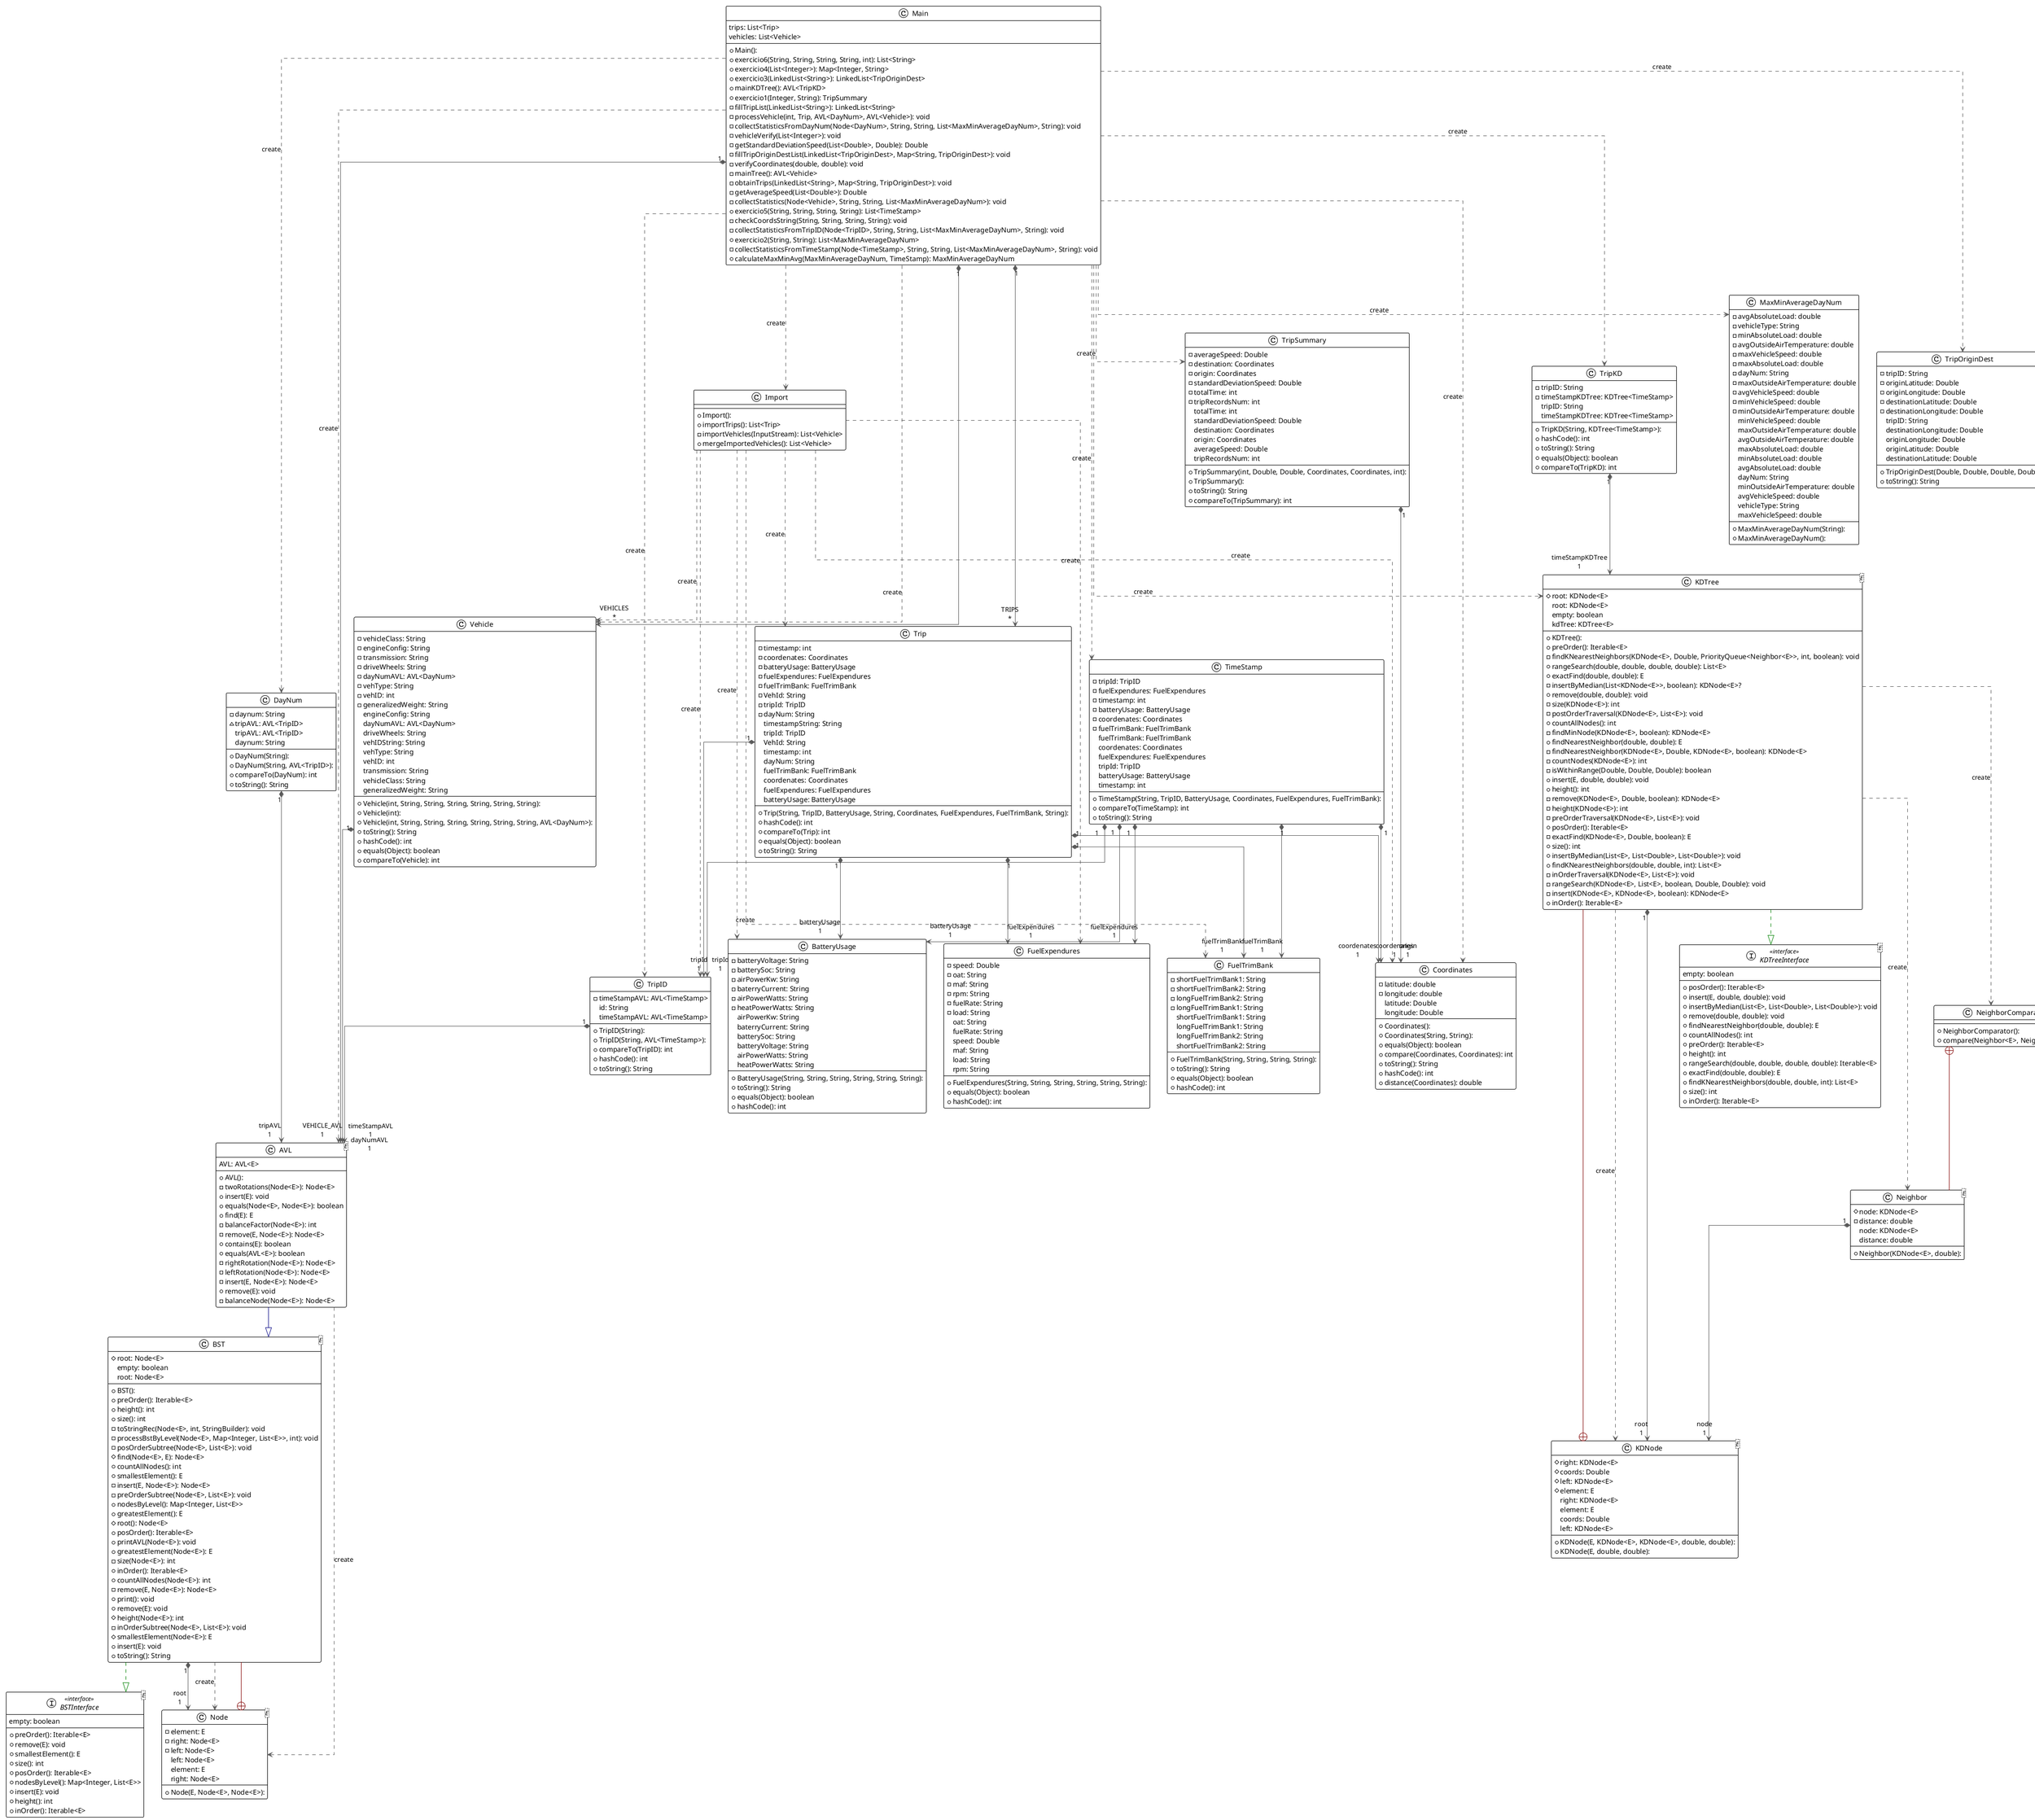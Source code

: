 @startuml

!theme plain
top to bottom direction
skinparam linetype ortho

class AVL<E> {
  + AVL():
  - twoRotations(Node<E>): Node<E>
  + insert(E): void
  + equals(Node<E>, Node<E>): boolean
  + find(E): E
  - balanceFactor(Node<E>): int
  - remove(E, Node<E>): Node<E>
  + contains(E): boolean
  + equals(AVL<E>): boolean
  - rightRotation(Node<E>): Node<E>
  - leftRotation(Node<E>): Node<E>
  - insert(E, Node<E>): Node<E>
  + remove(E): void
  - balanceNode(Node<E>): Node<E>
   AVL: AVL<E>
}
class BST<E> {
  + BST():
  # root: Node<E>
  + preOrder(): Iterable<E>
  + height(): int
  + size(): int
  - toStringRec(Node<E>, int, StringBuilder): void
  - processBstByLevel(Node<E>, Map<Integer, List<E>>, int): void
  - posOrderSubtree(Node<E>, List<E>): void
  # find(Node<E>, E): Node<E>
  + countAllNodes(): int
  + smallestElement(): E
  - insert(E, Node<E>): Node<E>
  - preOrderSubtree(Node<E>, List<E>): void
  + nodesByLevel(): Map<Integer, List<E>>
  + greatestElement(): E
  # root(): Node<E>
  + posOrder(): Iterable<E>
  + printAVL(Node<E>): void
  + greatestElement(Node<E>): E
  - size(Node<E>): int
  + inOrder(): Iterable<E>
  + countAllNodes(Node<E>): int
  - remove(E, Node<E>): Node<E>
  + print(): void
  + remove(E): void
  # height(Node<E>): int
  - inOrderSubtree(Node<E>, List<E>): void
  # smallestElement(Node<E>): E
  + insert(E): void
  + toString(): String
   empty: boolean
   root: Node<E>
}
interface BSTInterface<E> << interface >> {
  + preOrder(): Iterable<E>
  + remove(E): void
  + smallestElement(): E
  + size(): int
  + posOrder(): Iterable<E>
  + nodesByLevel(): Map<Integer, List<E>>
  + insert(E): void
  + height(): int
  + inOrder(): Iterable<E>
   empty: boolean
}
class BatteryUsage {
  + BatteryUsage(String, String, String, String, String, String):
  - batteryVoltage: String
  - batterySoc: String
  - airPowerKw: String
  - baterryCurrent: String
  - airPowerWatts: String
  - heatPowerWatts: String
  + toString(): String
  + equals(Object): boolean
  + hashCode(): int
   airPowerKw: String
   baterryCurrent: String
   batterySoc: String
   batteryVoltage: String
   airPowerWatts: String
   heatPowerWatts: String
}
class Coordinates {
  + Coordinates():
  + Coordinates(String, String):
  - latitude: double
  - longitude: double
  + equals(Object): boolean
  + compare(Coordinates, Coordinates): int
  + toString(): String
  + hashCode(): int
  + distance(Coordinates): double
   latitude: Double
   longitude: Double
}
class DayNum {
  + DayNum(String):
  + DayNum(String, AVL<TripID>):
  - daynum: String
  ~ tripAVL: AVL<TripID>
  + compareTo(DayNum): int
  + toString(): String
   tripAVL: AVL<TripID>
   daynum: String
}
class FuelExpendures {
  + FuelExpendures(String, String, String, String, String, String):
  - speed: Double
  - oat: String
  - maf: String
  - rpm: String
  - fuelRate: String
  - load: String
  + equals(Object): boolean
  + hashCode(): int
   oat: String
   fuelRate: String
   speed: Double
   maf: String
   load: String
   rpm: String
}
class FuelTrimBank {
  + FuelTrimBank(String, String, String, String):
  - shortFuelTrimBank1: String
  - shortFuelTrimBank2: String
  - longFuelTrimBank2: String
  - longFuelTrimBank1: String
  + toString(): String
  + equals(Object): boolean
  + hashCode(): int
   shortFuelTrimBank1: String
   longFuelTrimBank1: String
   longFuelTrimBank2: String
   shortFuelTrimBank2: String
}
class Import {
  + Import():
  + importTrips(): List<Trip>
  - importVehicles(InputStream): List<Vehicle>
  + mergeImportedVehicles(): List<Vehicle>
}
class KDNode<E> {
  + KDNode(E, KDNode<E>, KDNode<E>, double, double):
  + KDNode(E, double, double):
  # right: KDNode<E>
  # coords: Double
  # left: KDNode<E>
  # element: E
   right: KDNode<E>
   element: E
   coords: Double
   left: KDNode<E>
}
class KDTree<E> {
  + KDTree():
  # root: KDNode<E>
  + preOrder(): Iterable<E>
  - findKNearestNeighbors(KDNode<E>, Double, PriorityQueue<Neighbor<E>>, int, boolean): void
  + rangeSearch(double, double, double, double): List<E>
  + exactFind(double, double): E
  - insertByMedian(List<KDNode<E>>, boolean): KDNode<E>?
  + remove(double, double): void
  - size(KDNode<E>): int
  - postOrderTraversal(KDNode<E>, List<E>): void
  + countAllNodes(): int
  - findMinNode(KDNode<E>, boolean): KDNode<E>
  + findNearestNeighbor(double, double): E
  - findNearestNeighbor(KDNode<E>, Double, KDNode<E>, boolean): KDNode<E>
  - countNodes(KDNode<E>): int
  - isWithinRange(Double, Double, Double): boolean
  + insert(E, double, double): void
  + height(): int
  - remove(KDNode<E>, Double, boolean): KDNode<E>
  - height(KDNode<E>): int
  - preOrderTraversal(KDNode<E>, List<E>): void
  + posOrder(): Iterable<E>
  - exactFind(KDNode<E>, Double, boolean): E
  + size(): int
  + insertByMedian(List<E>, List<Double>, List<Double>): void
  + findKNearestNeighbors(double, double, int): List<E>
  - inOrderTraversal(KDNode<E>, List<E>): void
  - rangeSearch(KDNode<E>, List<E>, boolean, Double, Double): void
  - insert(KDNode<E>, KDNode<E>, boolean): KDNode<E>
  + inOrder(): Iterable<E>
   root: KDNode<E>
   empty: boolean
   kdTree: KDTree<E>
}
interface KDTreeInterface<E> << interface >> {
  + posOrder(): Iterable<E>
  + insert(E, double, double): void
  + insertByMedian(List<E>, List<Double>, List<Double>): void
  + remove(double, double): void
  + findNearestNeighbor(double, double): E
  + countAllNodes(): int
  + preOrder(): Iterable<E>
  + height(): int
  + rangeSearch(double, double, double, double): Iterable<E>
  + exactFind(double, double): E
  + findKNearestNeighbors(double, double, int): List<E>
  + size(): int
  + inOrder(): Iterable<E>
   empty: boolean
}
class Main {
  + Main():
  + exercicio6(String, String, String, String, int): List<String>
  + exercicio4(List<Integer>): Map<Integer, String>
  + exercicio3(LinkedList<String>): LinkedList<TripOriginDest>
  + mainKDTree(): AVL<TripKD>
  + exercicio1(Integer, String): TripSummary
  - fillTripList(LinkedList<String>): LinkedList<String>
  - processVehicle(int, Trip, AVL<DayNum>, AVL<Vehicle>): void
  - collectStatisticsFromDayNum(Node<DayNum>, String, String, List<MaxMinAverageDayNum>, String): void
  - vehicleVerify(List<Integer>): void
  - getStandardDeviationSpeed(List<Double>, Double): Double
  - fillTripOriginDestList(LinkedList<TripOriginDest>, Map<String, TripOriginDest>): void
  - verifyCoordinates(double, double): void
  - mainTree(): AVL<Vehicle>
  - obtainTrips(LinkedList<String>, Map<String, TripOriginDest>): void
  - getAverageSpeed(List<Double>): Double
  - collectStatistics(Node<Vehicle>, String, String, List<MaxMinAverageDayNum>): void
  + exercicio5(String, String, String, String): List<TimeStamp>
  - checkCoordsString(String, String, String, String): void
  - collectStatisticsFromTripID(Node<TripID>, String, String, List<MaxMinAverageDayNum>, String): void
  + exercicio2(String, String): List<MaxMinAverageDayNum>
  - collectStatisticsFromTimeStamp(Node<TimeStamp>, String, String, List<MaxMinAverageDayNum>, String): void
  + calculateMaxMinAvg(MaxMinAverageDayNum, TimeStamp): MaxMinAverageDayNum
   trips: List<Trip>
   vehicles: List<Vehicle>
}
class MaxMinAverageDayNum {
  + MaxMinAverageDayNum(String):
  + MaxMinAverageDayNum():
  - avgAbsoluteLoad: double
  - vehicleType: String
  - minAbsoluteLoad: double
  - avgOutsideAirTemperature: double
  - maxVehicleSpeed: double
  - maxAbsoluteLoad: double
  - dayNum: String
  - maxOutsideAirTemperature: double
  - avgVehicleSpeed: double
  - minVehicleSpeed: double
  - minOutsideAirTemperature: double
   minVehicleSpeed: double
   maxOutsideAirTemperature: double
   avgOutsideAirTemperature: double
   maxAbsoluteLoad: double
   minAbsoluteLoad: double
   avgAbsoluteLoad: double
   dayNum: String
   minOutsideAirTemperature: double
   avgVehicleSpeed: double
   vehicleType: String
   maxVehicleSpeed: double
}
class Neighbor<E> {
  + Neighbor(KDNode<E>, double):
  # node: KDNode<E>
  - distance: double
   node: KDNode<E>
   distance: double
}
class NeighborComparator<E> {
  + NeighborComparator():
  + compare(Neighbor<E>, Neighbor<E>): int
}
class Node<E> {
  + Node(E, Node<E>, Node<E>):
  - element: E
  - right: Node<E>
  - left: Node<E>
   left: Node<E>
   element: E
   right: Node<E>
}
class TimeStamp {
  + TimeStamp(String, TripID, BatteryUsage, Coordinates, FuelExpendures, FuelTrimBank):
  - tripId: TripID
  - fuelExpendures: FuelExpendures
  - timestamp: int
  - batteryUsage: BatteryUsage
  - coordenates: Coordinates
  - fuelTrimBank: FuelTrimBank
  + compareTo(TimeStamp): int
  + toString(): String
   fuelTrimBank: FuelTrimBank
   coordenates: Coordinates
   fuelExpendures: FuelExpendures
   tripId: TripID
   batteryUsage: BatteryUsage
   timestamp: int
}
class Trip {
  + Trip(String, TripID, BatteryUsage, String, Coordinates, FuelExpendures, FuelTrimBank, String):
  - timestamp: int
  - coordenates: Coordinates
  - batteryUsage: BatteryUsage
  - fuelExpendures: FuelExpendures
  - fuelTrimBank: FuelTrimBank
  - VehId: String
  - tripId: TripID
  - dayNum: String
  + hashCode(): int
  + compareTo(Trip): int
  + equals(Object): boolean
  + toString(): String
   timestampString: String
   tripId: TripID
   VehId: String
   timestamp: int
   dayNum: String
   fuelTrimBank: FuelTrimBank
   coordenates: Coordinates
   fuelExpendures: FuelExpendures
   batteryUsage: BatteryUsage
}
class TripID {
  + TripID(String):
  + TripID(String, AVL<TimeStamp>):
  - timeStampAVL: AVL<TimeStamp>
  + compareTo(TripID): int
  + hashCode(): int
  + toString(): String
   id: String
   timeStampAVL: AVL<TimeStamp>
}
class TripKD {
  + TripKD(String, KDTree<TimeStamp>):
  - tripID: String
  - timeStampKDTree: KDTree<TimeStamp>
  + hashCode(): int
  + toString(): String
  + equals(Object): boolean
  + compareTo(TripKD): int
   tripID: String
   timeStampKDTree: KDTree<TimeStamp>
}
class TripOriginDest {
  + TripOriginDest(Double, Double, Double, Double):
  - tripID: String
  - originLatitude: Double
  - originLongitude: Double
  - destinationLatitude: Double
  - destinationLongitude: Double
  + toString(): String
   tripID: String
   destinationLongitude: Double
   originLongitude: Double
   originLatitude: Double
   destinationLatitude: Double
}
class TripSummary {
  + TripSummary(int, Double, Double, Coordinates, Coordinates, int):
  + TripSummary():
  - averageSpeed: Double
  - destination: Coordinates
  - origin: Coordinates
  - standardDeviationSpeed: Double
  - totalTime: int
  - tripRecordsNum: int
  + toString(): String
  + compareTo(TripSummary): int
   totalTime: int
   standardDeviationSpeed: Double
   destination: Coordinates
   origin: Coordinates
   averageSpeed: Double
   tripRecordsNum: int
}
class Vehicle {
  + Vehicle(int, String, String, String, String, String, String):
  + Vehicle(int):
  + Vehicle(int, String, String, String, String, String, String, AVL<DayNum>):
  - vehicleClass: String
  - engineConfig: String
  - transmission: String
  - driveWheels: String
  - dayNumAVL: AVL<DayNum>
  - vehType: String
  - vehID: int
  - generalizedWeight: String
  + toString(): String
  + hashCode(): int
  + equals(Object): boolean
  + compareTo(Vehicle): int
   engineConfig: String
   dayNumAVL: AVL<DayNum>
   driveWheels: String
   vehIDString: String
   vehType: String
   vehID: int
   transmission: String
   vehicleClass: String
   generalizedWeight: String
}

AVL                  -[#000082,plain]-^  BST
AVL                  -[#595959,dashed]->  Node                : "«create»"
BST                  -[#008200,dashed]-^  BSTInterface
BST                 "1" *-[#595959,plain]-> "root\n1" Node
BST                  -[#595959,dashed]->  Node                : "«create»"
DayNum              "1" *-[#595959,plain]-> "tripAVL\n1" AVL
Import               -[#595959,dashed]->  BatteryUsage        : "«create»"
Import               -[#595959,dashed]->  Coordinates         : "«create»"
Import               -[#595959,dashed]->  FuelExpendures      : "«create»"
Import               -[#595959,dashed]->  FuelTrimBank        : "«create»"
Import               -[#595959,dashed]->  Trip                : "«create»"
Import               -[#595959,dashed]->  TripID              : "«create»"
Import               -[#595959,dashed]->  Vehicle             : "«create»"
KDNode               +-[#820000,plain]-  KDTree
KDTree               -[#595959,dashed]->  KDNode              : "«create»"
KDTree              "1" *-[#595959,plain]-> "root\n1" KDNode
KDTree               -[#008200,dashed]-^  KDTreeInterface
KDTree               -[#595959,dashed]->  Neighbor            : "«create»"
KDTree               -[#595959,dashed]->  NeighborComparator  : "«create»"
Main                 -[#595959,dashed]->  AVL                 : "«create»"
Main                "1" *-[#595959,plain]-> "VEHICLE_AVL\n1" AVL
Main                 -[#595959,dashed]->  Coordinates         : "«create»"
Main                 -[#595959,dashed]->  DayNum              : "«create»"
Main                 -[#595959,dashed]->  Import              : "«create»"
Main                 -[#595959,dashed]->  KDTree              : "«create»"
Main                 -[#595959,dashed]->  MaxMinAverageDayNum : "«create»"
Main                 -[#595959,dashed]->  TimeStamp           : "«create»"
Main                "1" *-[#595959,plain]-> "TRIPS\n*" Trip
Main                 -[#595959,dashed]->  TripID              : "«create»"
Main                 -[#595959,dashed]->  TripKD              : "«create»"
Main                 -[#595959,dashed]->  TripOriginDest      : "«create»"
Main                 -[#595959,dashed]->  TripSummary         : "«create»"
Main                 -[#595959,dashed]->  Vehicle             : "«create»"
Main                "1" *-[#595959,plain]-> "VEHICLES\n*" Vehicle
Neighbor            "1" *-[#595959,plain]-> "node\n1" KDNode
NeighborComparator   +-[#820000,plain]-  Neighbor
Node                 +-[#820000,plain]-  BST
TimeStamp           "1" *-[#595959,plain]-> "batteryUsage\n1" BatteryUsage
TimeStamp           "1" *-[#595959,plain]-> "coordenates\n1" Coordinates
TimeStamp           "1" *-[#595959,plain]-> "fuelExpendures\n1" FuelExpendures
TimeStamp           "1" *-[#595959,plain]-> "fuelTrimBank\n1" FuelTrimBank
TimeStamp           "1" *-[#595959,plain]-> "tripId\n1" TripID
Trip                "1" *-[#595959,plain]-> "batteryUsage\n1" BatteryUsage
Trip                "1" *-[#595959,plain]-> "coordenates\n1" Coordinates
Trip                "1" *-[#595959,plain]-> "fuelExpendures\n1" FuelExpendures
Trip                "1" *-[#595959,plain]-> "fuelTrimBank\n1" FuelTrimBank
Trip                "1" *-[#595959,plain]-> "tripId\n1" TripID
TripID              "1" *-[#595959,plain]-> "timeStampAVL\n1" AVL
TripKD              "1" *-[#595959,plain]-> "timeStampKDTree\n1" KDTree
TripSummary         "1" *-[#595959,plain]-> "origin\n1" Coordinates
Vehicle             "1" *-[#595959,plain]-> "dayNumAVL\n1" AVL
@enduml

